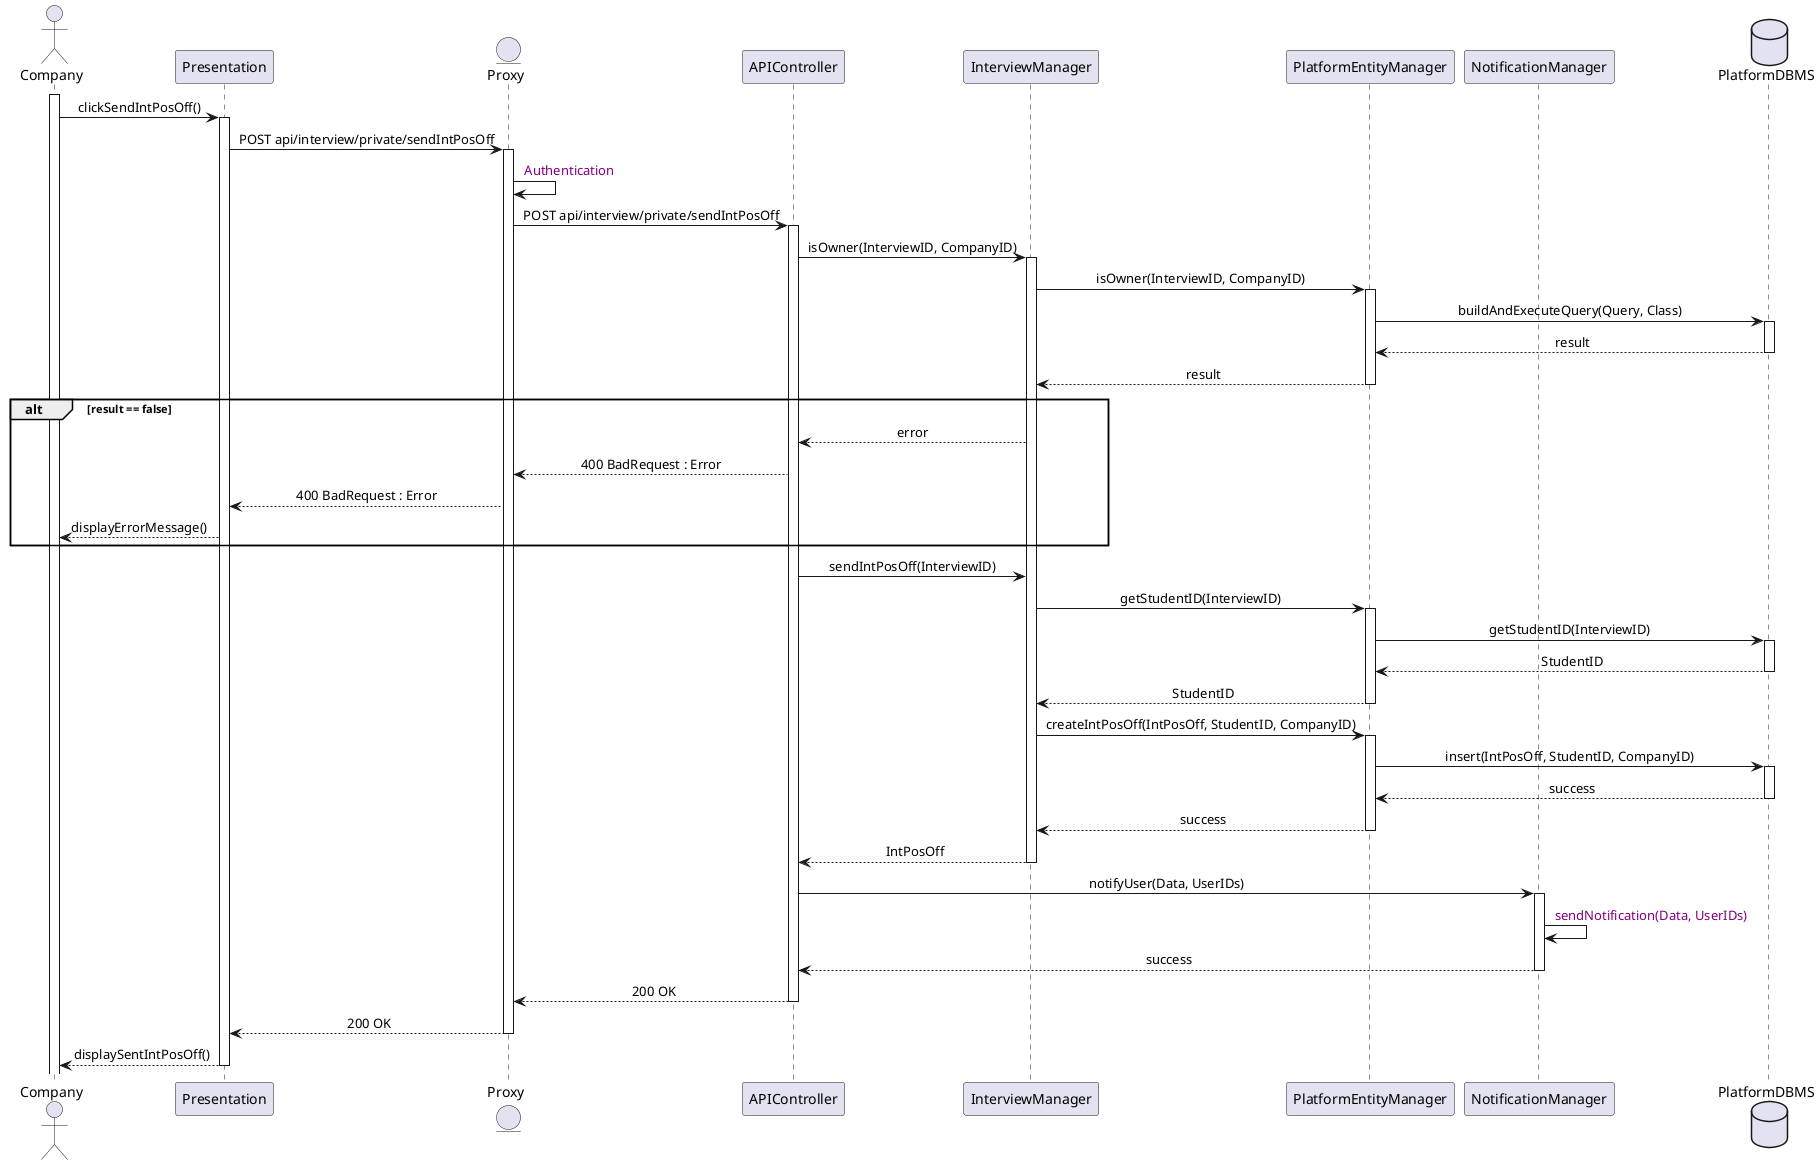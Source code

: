 @startuml
skinparam sequenceMessageAlign center

actor Company
participant Presentation
entity Proxy
participant APIController
participant InterviewManager
participant PlatformEntityManager
participant NotificationManager
database PlatformDBMS

activate Company
Company -> Presentation : clickSendIntPosOff()
activate Presentation
Presentation -> Proxy : POST api/interview/private/sendIntPosOff
activate Proxy
Proxy -> Proxy : <color:purple> Authentication
Proxy -> APIController : POST api/interview/private/sendIntPosOff
activate APIController
APIController -> InterviewManager : isOwner(InterviewID, CompanyID)
activate InterviewManager
InterviewManager -> PlatformEntityManager : isOwner(InterviewID, CompanyID)
activate PlatformEntityManager
PlatformEntityManager -> PlatformDBMS : buildAndExecuteQuery(Query, Class)
activate PlatformDBMS
PlatformDBMS --> PlatformEntityManager : result
deactivate PlatformDBMS
PlatformEntityManager --> InterviewManager : result
deactivate PlatformEntityManager
alt result == false
InterviewManager --> APIController : error
APIController --> Proxy : 400 BadRequest : Error
Proxy --> Presentation : 400 BadRequest : Error
Presentation --> Company : displayErrorMessage()
end
APIController -> InterviewManager : sendIntPosOff(InterviewID)
InterviewManager -> PlatformEntityManager : getStudentID(InterviewID)
activate PlatformEntityManager
PlatformEntityManager -> PlatformDBMS : getStudentID(InterviewID)
activate PlatformDBMS
PlatformDBMS --> PlatformEntityManager : StudentID
deactivate PlatformDBMS
PlatformEntityManager --> InterviewManager : StudentID
deactivate PlatformEntityManager
InterviewManager -> PlatformEntityManager : createIntPosOff(IntPosOff, StudentID, CompanyID)
activate PlatformEntityManager
PlatformEntityManager -> PlatformDBMS : insert(IntPosOff, StudentID, CompanyID)
activate PlatformDBMS
PlatformDBMS --> PlatformEntityManager : success
deactivate PlatformDBMS
PlatformEntityManager --> InterviewManager : success
deactivate PlatformEntityManager
InterviewManager --> APIController : IntPosOff
deactivate InterviewManager
APIController -> NotificationManager : notifyUser(Data, UserIDs)
activate NotificationManager
NotificationManager -> NotificationManager : <color:purple> sendNotification(Data, UserIDs)
NotificationManager --> APIController : success
deactivate NotificationManager
APIController --> Proxy : 200 OK
deactivate APIController
Proxy --> Presentation : 200 OK
deactivate Proxy
Presentation --> Company : displaySentIntPosOff()
deactivate Presentation
@enduml






